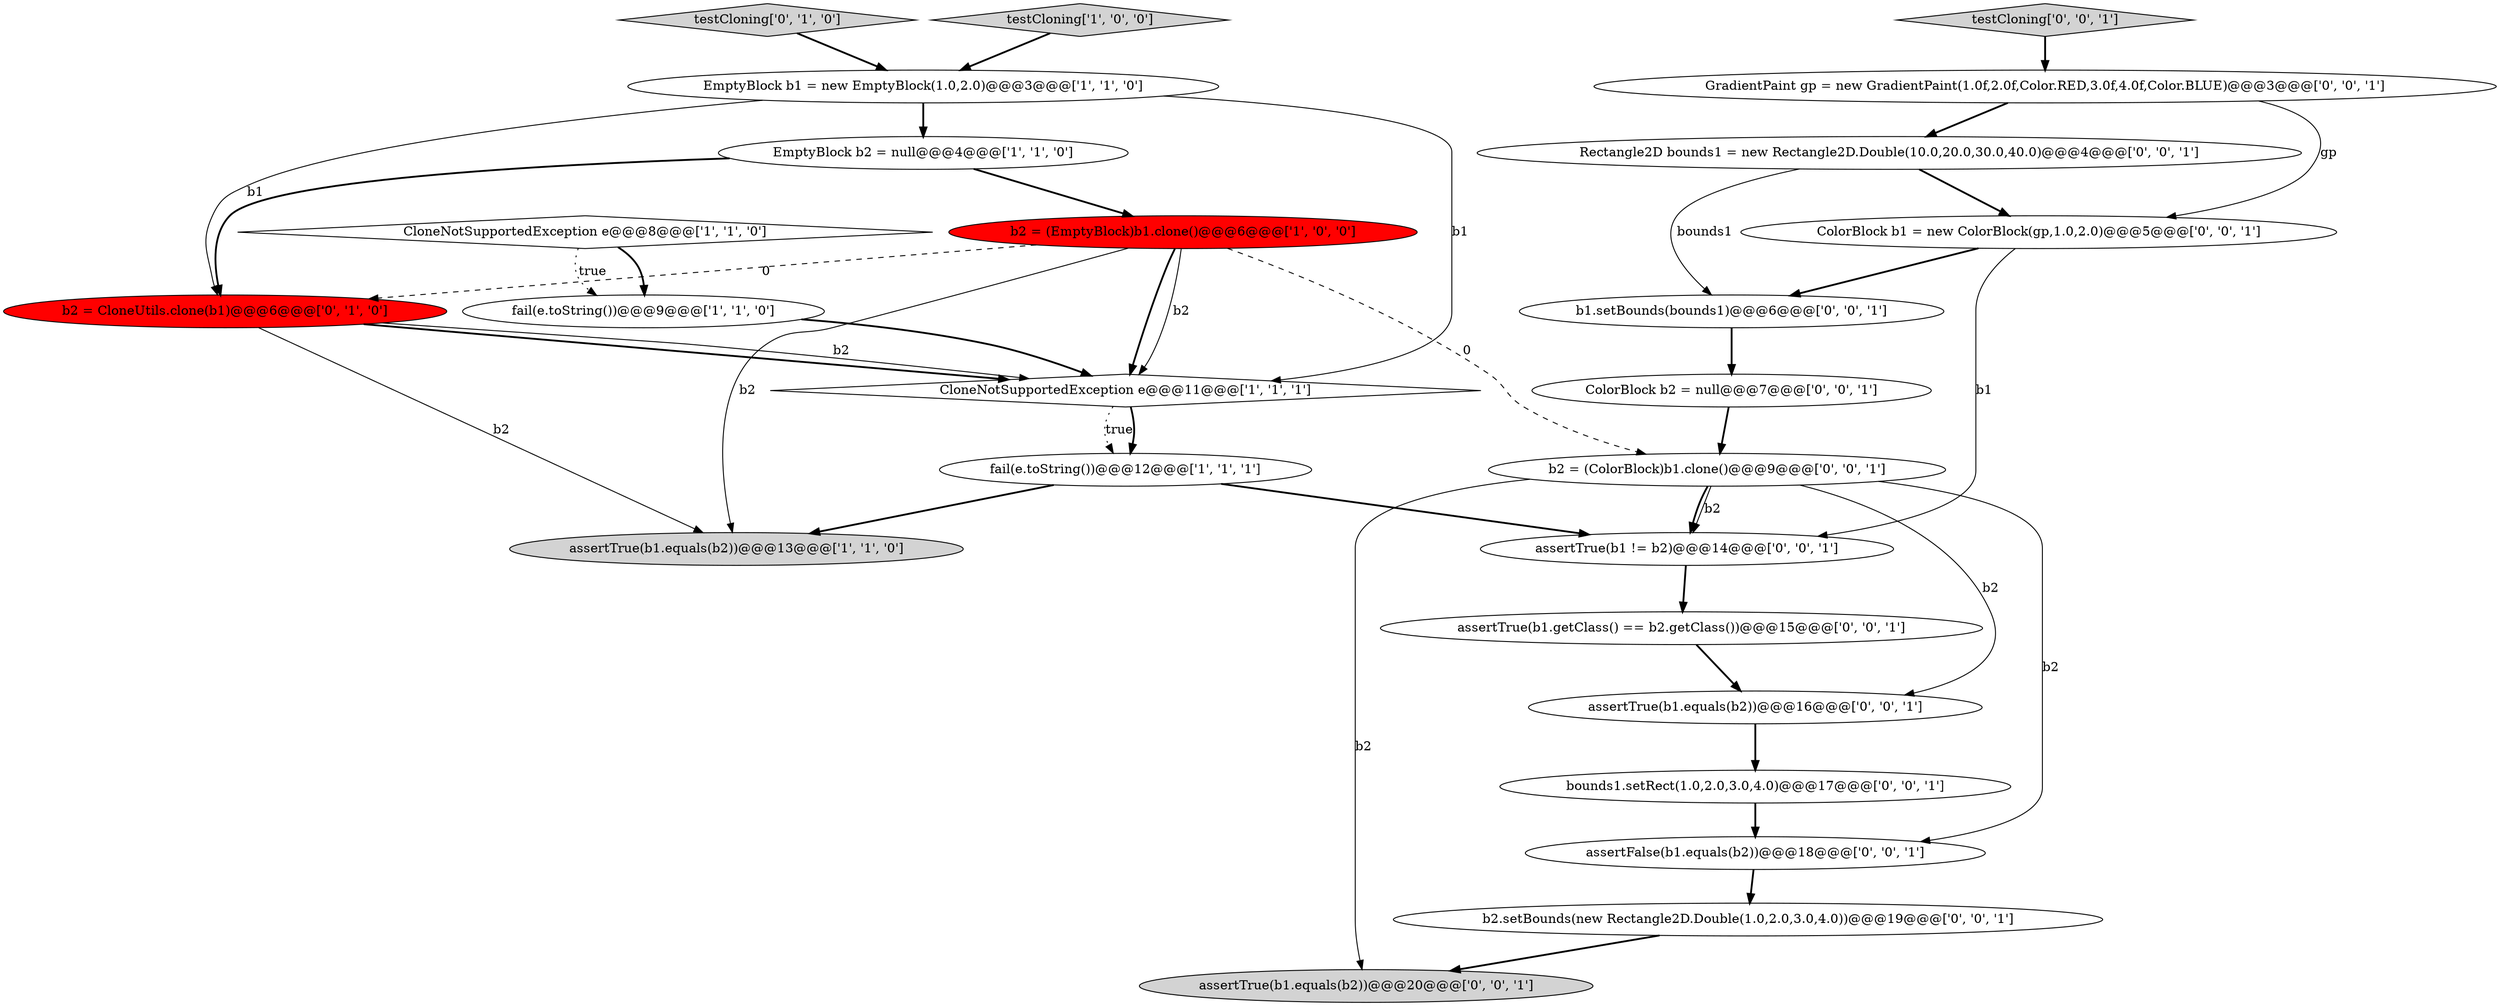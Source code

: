 digraph {
12 [style = filled, label = "ColorBlock b1 = new ColorBlock(gp,1.0,2.0)@@@5@@@['0', '0', '1']", fillcolor = white, shape = ellipse image = "AAA0AAABBB3BBB"];
24 [style = filled, label = "assertTrue(b1.equals(b2))@@@20@@@['0', '0', '1']", fillcolor = lightgray, shape = ellipse image = "AAA0AAABBB3BBB"];
10 [style = filled, label = "testCloning['0', '1', '0']", fillcolor = lightgray, shape = diamond image = "AAA0AAABBB2BBB"];
19 [style = filled, label = "b2.setBounds(new Rectangle2D.Double(1.0,2.0,3.0,4.0))@@@19@@@['0', '0', '1']", fillcolor = white, shape = ellipse image = "AAA0AAABBB3BBB"];
2 [style = filled, label = "b2 = (EmptyBlock)b1.clone()@@@6@@@['1', '0', '0']", fillcolor = red, shape = ellipse image = "AAA1AAABBB1BBB"];
20 [style = filled, label = "b2 = (ColorBlock)b1.clone()@@@9@@@['0', '0', '1']", fillcolor = white, shape = ellipse image = "AAA0AAABBB3BBB"];
16 [style = filled, label = "GradientPaint gp = new GradientPaint(1.0f,2.0f,Color.RED,3.0f,4.0f,Color.BLUE)@@@3@@@['0', '0', '1']", fillcolor = white, shape = ellipse image = "AAA0AAABBB3BBB"];
21 [style = filled, label = "ColorBlock b2 = null@@@7@@@['0', '0', '1']", fillcolor = white, shape = ellipse image = "AAA0AAABBB3BBB"];
18 [style = filled, label = "assertTrue(b1.getClass() == b2.getClass())@@@15@@@['0', '0', '1']", fillcolor = white, shape = ellipse image = "AAA0AAABBB3BBB"];
22 [style = filled, label = "testCloning['0', '0', '1']", fillcolor = lightgray, shape = diamond image = "AAA0AAABBB3BBB"];
13 [style = filled, label = "assertTrue(b1 != b2)@@@14@@@['0', '0', '1']", fillcolor = white, shape = ellipse image = "AAA0AAABBB3BBB"];
1 [style = filled, label = "fail(e.toString())@@@12@@@['1', '1', '1']", fillcolor = white, shape = ellipse image = "AAA0AAABBB1BBB"];
23 [style = filled, label = "Rectangle2D bounds1 = new Rectangle2D.Double(10.0,20.0,30.0,40.0)@@@4@@@['0', '0', '1']", fillcolor = white, shape = ellipse image = "AAA0AAABBB3BBB"];
11 [style = filled, label = "assertTrue(b1.equals(b2))@@@16@@@['0', '0', '1']", fillcolor = white, shape = ellipse image = "AAA0AAABBB3BBB"];
17 [style = filled, label = "bounds1.setRect(1.0,2.0,3.0,4.0)@@@17@@@['0', '0', '1']", fillcolor = white, shape = ellipse image = "AAA0AAABBB3BBB"];
8 [style = filled, label = "EmptyBlock b2 = null@@@4@@@['1', '1', '0']", fillcolor = white, shape = ellipse image = "AAA0AAABBB1BBB"];
3 [style = filled, label = "EmptyBlock b1 = new EmptyBlock(1.0,2.0)@@@3@@@['1', '1', '0']", fillcolor = white, shape = ellipse image = "AAA0AAABBB1BBB"];
4 [style = filled, label = "CloneNotSupportedException e@@@8@@@['1', '1', '0']", fillcolor = white, shape = diamond image = "AAA0AAABBB1BBB"];
6 [style = filled, label = "CloneNotSupportedException e@@@11@@@['1', '1', '1']", fillcolor = white, shape = diamond image = "AAA0AAABBB1BBB"];
9 [style = filled, label = "b2 = CloneUtils.clone(b1)@@@6@@@['0', '1', '0']", fillcolor = red, shape = ellipse image = "AAA1AAABBB2BBB"];
7 [style = filled, label = "testCloning['1', '0', '0']", fillcolor = lightgray, shape = diamond image = "AAA0AAABBB1BBB"];
0 [style = filled, label = "fail(e.toString())@@@9@@@['1', '1', '0']", fillcolor = white, shape = ellipse image = "AAA0AAABBB1BBB"];
15 [style = filled, label = "b1.setBounds(bounds1)@@@6@@@['0', '0', '1']", fillcolor = white, shape = ellipse image = "AAA0AAABBB3BBB"];
5 [style = filled, label = "assertTrue(b1.equals(b2))@@@13@@@['1', '1', '0']", fillcolor = lightgray, shape = ellipse image = "AAA0AAABBB1BBB"];
14 [style = filled, label = "assertFalse(b1.equals(b2))@@@18@@@['0', '0', '1']", fillcolor = white, shape = ellipse image = "AAA0AAABBB3BBB"];
1->5 [style = bold, label=""];
16->12 [style = solid, label="gp"];
20->13 [style = bold, label=""];
2->20 [style = dashed, label="0"];
20->14 [style = solid, label="b2"];
0->6 [style = bold, label=""];
22->16 [style = bold, label=""];
2->6 [style = bold, label=""];
15->21 [style = bold, label=""];
2->5 [style = solid, label="b2"];
9->5 [style = solid, label="b2"];
20->11 [style = solid, label="b2"];
4->0 [style = dotted, label="true"];
18->11 [style = bold, label=""];
12->15 [style = bold, label=""];
6->1 [style = dotted, label="true"];
10->3 [style = bold, label=""];
14->19 [style = bold, label=""];
3->6 [style = solid, label="b1"];
12->13 [style = solid, label="b1"];
16->23 [style = bold, label=""];
2->6 [style = solid, label="b2"];
1->13 [style = bold, label=""];
7->3 [style = bold, label=""];
20->13 [style = solid, label="b2"];
9->6 [style = bold, label=""];
4->0 [style = bold, label=""];
19->24 [style = bold, label=""];
6->1 [style = bold, label=""];
3->9 [style = solid, label="b1"];
9->6 [style = solid, label="b2"];
20->24 [style = solid, label="b2"];
21->20 [style = bold, label=""];
8->2 [style = bold, label=""];
17->14 [style = bold, label=""];
2->9 [style = dashed, label="0"];
3->8 [style = bold, label=""];
8->9 [style = bold, label=""];
23->15 [style = solid, label="bounds1"];
11->17 [style = bold, label=""];
23->12 [style = bold, label=""];
13->18 [style = bold, label=""];
}
